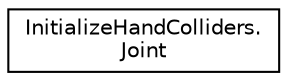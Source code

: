 digraph "Graphical Class Hierarchy"
{
 // LATEX_PDF_SIZE
  edge [fontname="Helvetica",fontsize="10",labelfontname="Helvetica",labelfontsize="10"];
  node [fontname="Helvetica",fontsize="10",shape=record];
  rankdir="LR";
  Node0 [label="InitializeHandColliders.\lJoint",height=0.2,width=0.4,color="black", fillcolor="white", style="filled",URL="$d1/d0a/class_initialize_hand_colliders_1_1_joint.html",tooltip=" "];
}
